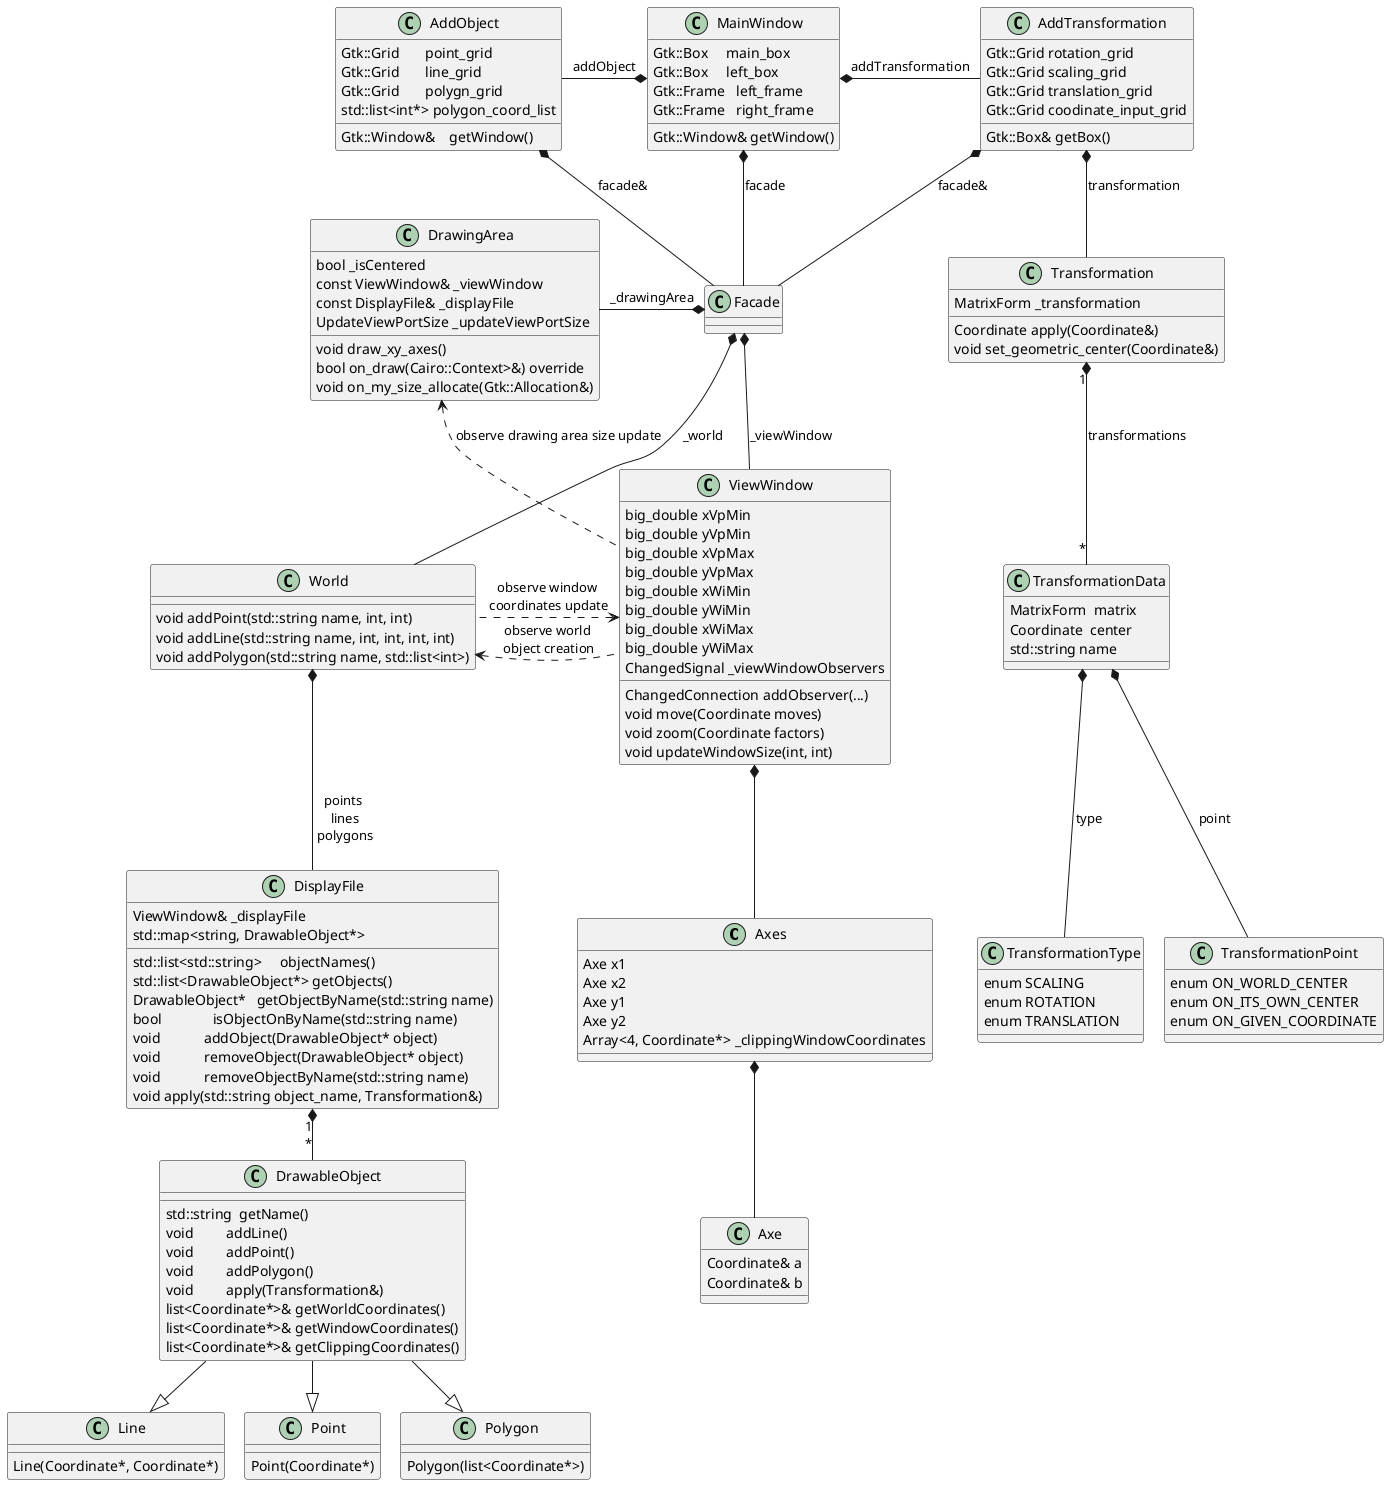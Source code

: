 
@startuml
  skinparam defaultFontName Consolas
  skinparam nodesep 20
  skinparam ranksep 50

  Axes *-- Axe
  AddObject  *--  Facade                 : facade&
  AddTransformation  *--  Facade         : facade&
  AddTransformation *-- Transformation: transformation

  DisplayFile "1"  *-down- "*" DrawableObject

  Facade *-left- DrawingArea            : _drawingArea
  Facade *-down- ViewWindow             : _viewWindow
  Facade *-- World                      : _world

  World <.right. ViewWindow : observe world\n object creation
  DrawingArea <.. ViewWindow : observe drawing area size update
  ViewWindow <.. World : observe window\n coordinates update

  Line    <|-up- DrawableObject
  Point   <|-up- DrawableObject
  Polygon <|-up- DrawableObject

  MainWindow *-- Facade                  : facade
  MainWindow *-left- AddObject          : addObject
  MainWindow *-right- AddTransformation : addTransformation

  Transformation "1" *-- "*" TransformationData: transformations
  TransformationData *-- TransformationType: type
  TransformationData *-- TransformationPoint: point

  ViewWindow *-- Axes
  ' ViewWindow -right[hidden]> World

  World *-- DisplayFile : points\n lines\n polygons

  class AddObject {
    Gtk::Grid       point_grid
    Gtk::Grid       line_grid
    Gtk::Grid       polygn_grid
    Gtk::Window&    getWindow()
    std::list<int*> polygon_coord_list
  }

  class AddTransformation {
    Gtk::Grid rotation_grid
    Gtk::Grid scaling_grid
    Gtk::Grid translation_grid
    Gtk::Grid coodinate_input_grid
    Gtk::Box& getBox()
  }

  class Axe {
    Coordinate& a
    Coordinate& b
  }

  class Axes {
    Axe x1
    Axe x2
    Axe y1
    Axe y2
    Array<4, Coordinate*> _clippingWindowCoordinates
  }

  class DisplayFile {
    ViewWindow& _displayFile
    std::map<string, DrawableObject*>
    std::list<std::string>     objectNames()
    std::list<DrawableObject*> getObjects()
    DrawableObject*   getObjectByName(std::string name)
    bool              isObjectOnByName(std::string name)
    void            addObject(DrawableObject* object)
    void            removeObject(DrawableObject* object)
    void            removeObjectByName(std::string name)
    void apply(std::string object_name, Transformation&)
  }

  class DrawableObject {
    std::string  getName()
    void         addLine()
    void         addPoint()
    void         addPolygon()
    void         apply(Transformation&)
    list<Coordinate*>& getWorldCoordinates()
    list<Coordinate*>& getWindowCoordinates()
    list<Coordinate*>& getClippingCoordinates()
  }

  class DrawingArea {
    bool _isCentered
    const ViewWindow& _viewWindow
    const DisplayFile& _displayFile
    UpdateViewPortSize _updateViewPortSize
    void draw_xy_axes()
    bool on_draw(Cairo::Context>&) override
    void on_my_size_allocate(Gtk::Allocation&)
  }

  class Facade {
  }

  class Line {
    Line(Coordinate*, Coordinate*)
  }

  class Point {
    Point(Coordinate*)
  }

  class Polygon {
    Polygon(list<Coordinate*>)
  }

  class MainWindow {
    Gtk::Box     main_box
    Gtk::Box     left_box
    Gtk::Frame   left_frame
    Gtk::Frame   right_frame
    Gtk::Window& getWindow()
  }

  class TransformationPoint {
    enum ON_WORLD_CENTER
    enum ON_ITS_OWN_CENTER
    enum ON_GIVEN_COORDINATE
  }

  class Transformation {
    MatrixForm _transformation
    Coordinate apply(Coordinate&)
    void set_geometric_center(Coordinate&)
  }

  class TransformationData {
    MatrixForm  matrix
    Coordinate  center
    std::string name
  }

  class TransformationType {
    enum SCALING
    enum ROTATION
    enum TRANSLATION
  }

  class ViewWindow {
    big_double xVpMin
    big_double yVpMin
    big_double xVpMax
    big_double yVpMax
    big_double xWiMin
    big_double yWiMin
    big_double xWiMax
    big_double yWiMax
    ChangedSignal _viewWindowObservers
    ChangedConnection addObserver(...)
    void move(Coordinate moves)
    void zoom(Coordinate factors)
    void updateWindowSize(int, int)
  }

  class World {
    void addPoint(std::string name, int, int)
    void addLine(std::string name, int, int, int, int)
    void addPolygon(std::string name, std::list<int>)
  }

@enduml
